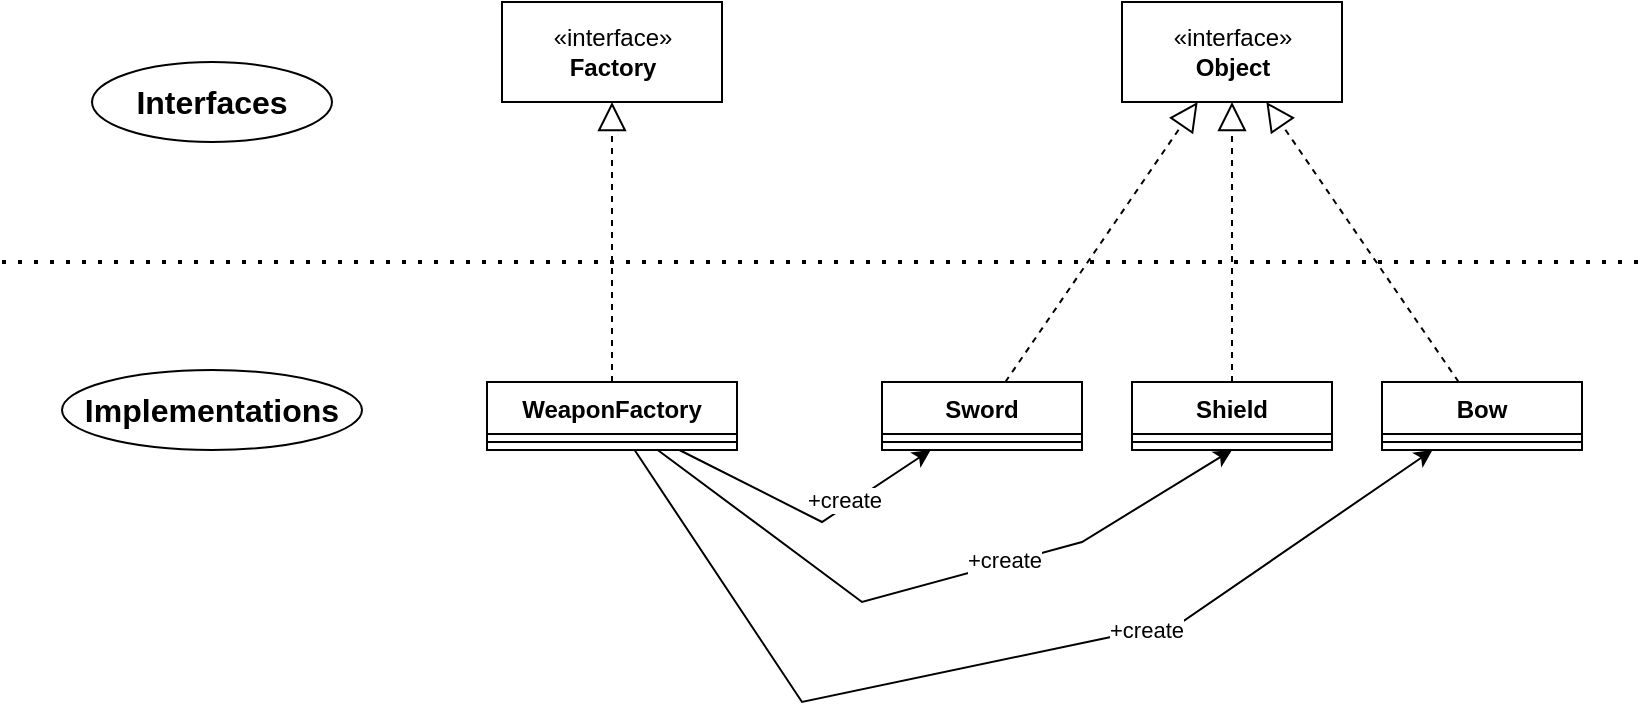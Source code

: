 <mxfile version="20.2.3" type="device"><diagram id="IjerkDl9wIT0MywEt3fA" name="Page-1"><mxGraphModel dx="1860" dy="1464" grid="1" gridSize="10" guides="1" tooltips="1" connect="1" arrows="1" fold="1" page="1" pageScale="1" pageWidth="850" pageHeight="1100" math="0" shadow="0"><root><mxCell id="0"/><mxCell id="1" parent="0"/><mxCell id="iYPkDnquResetyTcYKrR-1" value="«interface»&lt;br&gt;&lt;b&gt;Factory&lt;/b&gt;" style="html=1;" vertex="1" parent="1"><mxGeometry x="220" y="260" width="110" height="50" as="geometry"/></mxCell><mxCell id="iYPkDnquResetyTcYKrR-2" value="«interface»&lt;br&gt;&lt;b&gt;Object&lt;/b&gt;" style="html=1;" vertex="1" parent="1"><mxGeometry x="530" y="260" width="110" height="50" as="geometry"/></mxCell><mxCell id="iYPkDnquResetyTcYKrR-3" value="WeaponFactory" style="swimlane;fontStyle=1;align=center;verticalAlign=top;childLayout=stackLayout;horizontal=1;startSize=26;horizontalStack=0;resizeParent=1;resizeParentMax=0;resizeLast=0;collapsible=1;marginBottom=0;" vertex="1" parent="1"><mxGeometry x="212.5" y="450" width="125" height="34" as="geometry"/></mxCell><mxCell id="iYPkDnquResetyTcYKrR-5" value="" style="line;strokeWidth=1;fillColor=none;align=left;verticalAlign=middle;spacingTop=-1;spacingLeft=3;spacingRight=3;rotatable=0;labelPosition=right;points=[];portConstraint=eastwest;" vertex="1" parent="iYPkDnquResetyTcYKrR-3"><mxGeometry y="26" width="125" height="8" as="geometry"/></mxCell><mxCell id="iYPkDnquResetyTcYKrR-7" value="Sword" style="swimlane;fontStyle=1;align=center;verticalAlign=top;childLayout=stackLayout;horizontal=1;startSize=26;horizontalStack=0;resizeParent=1;resizeParentMax=0;resizeLast=0;collapsible=1;marginBottom=0;" vertex="1" parent="1"><mxGeometry x="410" y="450" width="100" height="34" as="geometry"/></mxCell><mxCell id="iYPkDnquResetyTcYKrR-8" value="" style="line;strokeWidth=1;fillColor=none;align=left;verticalAlign=middle;spacingTop=-1;spacingLeft=3;spacingRight=3;rotatable=0;labelPosition=right;points=[];portConstraint=eastwest;" vertex="1" parent="iYPkDnquResetyTcYKrR-7"><mxGeometry y="26" width="100" height="8" as="geometry"/></mxCell><mxCell id="iYPkDnquResetyTcYKrR-9" value="Shield" style="swimlane;fontStyle=1;align=center;verticalAlign=top;childLayout=stackLayout;horizontal=1;startSize=26;horizontalStack=0;resizeParent=1;resizeParentMax=0;resizeLast=0;collapsible=1;marginBottom=0;" vertex="1" parent="1"><mxGeometry x="535" y="450" width="100" height="34" as="geometry"/></mxCell><mxCell id="iYPkDnquResetyTcYKrR-10" value="" style="line;strokeWidth=1;fillColor=none;align=left;verticalAlign=middle;spacingTop=-1;spacingLeft=3;spacingRight=3;rotatable=0;labelPosition=right;points=[];portConstraint=eastwest;" vertex="1" parent="iYPkDnquResetyTcYKrR-9"><mxGeometry y="26" width="100" height="8" as="geometry"/></mxCell><mxCell id="iYPkDnquResetyTcYKrR-11" value="Bow" style="swimlane;fontStyle=1;align=center;verticalAlign=top;childLayout=stackLayout;horizontal=1;startSize=26;horizontalStack=0;resizeParent=1;resizeParentMax=0;resizeLast=0;collapsible=1;marginBottom=0;" vertex="1" parent="1"><mxGeometry x="660" y="450" width="100" height="34" as="geometry"/></mxCell><mxCell id="iYPkDnquResetyTcYKrR-12" value="" style="line;strokeWidth=1;fillColor=none;align=left;verticalAlign=middle;spacingTop=-1;spacingLeft=3;spacingRight=3;rotatable=0;labelPosition=right;points=[];portConstraint=eastwest;" vertex="1" parent="iYPkDnquResetyTcYKrR-11"><mxGeometry y="26" width="100" height="8" as="geometry"/></mxCell><mxCell id="iYPkDnquResetyTcYKrR-14" value="" style="endArrow=block;dashed=1;endFill=0;endSize=12;html=1;rounded=0;" edge="1" parent="1" source="iYPkDnquResetyTcYKrR-3" target="iYPkDnquResetyTcYKrR-1"><mxGeometry width="160" relative="1" as="geometry"><mxPoint x="340" y="740" as="sourcePoint"/><mxPoint x="500" y="740" as="targetPoint"/></mxGeometry></mxCell><mxCell id="iYPkDnquResetyTcYKrR-15" value="" style="endArrow=block;dashed=1;endFill=0;endSize=12;html=1;rounded=0;" edge="1" parent="1" source="iYPkDnquResetyTcYKrR-9" target="iYPkDnquResetyTcYKrR-2"><mxGeometry width="160" relative="1" as="geometry"><mxPoint x="285" y="460" as="sourcePoint"/><mxPoint x="285" y="320" as="targetPoint"/></mxGeometry></mxCell><mxCell id="iYPkDnquResetyTcYKrR-16" value="" style="endArrow=block;dashed=1;endFill=0;endSize=12;html=1;rounded=0;" edge="1" parent="1" source="iYPkDnquResetyTcYKrR-11" target="iYPkDnquResetyTcYKrR-2"><mxGeometry width="160" relative="1" as="geometry"><mxPoint x="595" y="460" as="sourcePoint"/><mxPoint x="595" y="320" as="targetPoint"/></mxGeometry></mxCell><mxCell id="iYPkDnquResetyTcYKrR-17" value="" style="endArrow=block;dashed=1;endFill=0;endSize=12;html=1;rounded=0;" edge="1" parent="1" source="iYPkDnquResetyTcYKrR-7" target="iYPkDnquResetyTcYKrR-2"><mxGeometry width="160" relative="1" as="geometry"><mxPoint x="708.324" y="460" as="sourcePoint"/><mxPoint x="612.17" y="320" as="targetPoint"/></mxGeometry></mxCell><mxCell id="iYPkDnquResetyTcYKrR-20" value="" style="endArrow=classic;html=1;rounded=0;" edge="1" parent="1" source="iYPkDnquResetyTcYKrR-3" target="iYPkDnquResetyTcYKrR-7"><mxGeometry width="50" height="50" relative="1" as="geometry"><mxPoint x="400" y="770" as="sourcePoint"/><mxPoint x="450" y="720" as="targetPoint"/><Array as="points"><mxPoint x="380" y="520"/></Array></mxGeometry></mxCell><mxCell id="iYPkDnquResetyTcYKrR-23" value="+create" style="edgeLabel;html=1;align=center;verticalAlign=middle;resizable=0;points=[];" vertex="1" connectable="0" parent="iYPkDnquResetyTcYKrR-20"><mxGeometry x="0.312" y="3" relative="1" as="geometry"><mxPoint as="offset"/></mxGeometry></mxCell><mxCell id="iYPkDnquResetyTcYKrR-21" value="" style="endArrow=classic;html=1;rounded=0;entryX=0.5;entryY=1;entryDx=0;entryDy=0;" edge="1" parent="1" source="iYPkDnquResetyTcYKrR-3" target="iYPkDnquResetyTcYKrR-9"><mxGeometry width="50" height="50" relative="1" as="geometry"><mxPoint x="318.679" y="494" as="sourcePoint"/><mxPoint x="444.34" y="494" as="targetPoint"/><Array as="points"><mxPoint x="400" y="560"/><mxPoint x="510" y="530"/></Array></mxGeometry></mxCell><mxCell id="iYPkDnquResetyTcYKrR-24" value="+create" style="edgeLabel;html=1;align=center;verticalAlign=middle;resizable=0;points=[];" vertex="1" connectable="0" parent="iYPkDnquResetyTcYKrR-21"><mxGeometry x="0.223" y="2" relative="1" as="geometry"><mxPoint as="offset"/></mxGeometry></mxCell><mxCell id="iYPkDnquResetyTcYKrR-22" value="" style="endArrow=classic;html=1;rounded=0;" edge="1" parent="1" source="iYPkDnquResetyTcYKrR-3" target="iYPkDnquResetyTcYKrR-11"><mxGeometry width="50" height="50" relative="1" as="geometry"><mxPoint x="307.849" y="494" as="sourcePoint"/><mxPoint x="595" y="494" as="targetPoint"/><Array as="points"><mxPoint x="370" y="610"/><mxPoint x="560" y="570"/></Array></mxGeometry></mxCell><mxCell id="iYPkDnquResetyTcYKrR-25" value="+create" style="edgeLabel;html=1;align=center;verticalAlign=middle;resizable=0;points=[];" vertex="1" connectable="0" parent="iYPkDnquResetyTcYKrR-22"><mxGeometry x="0.315" relative="1" as="geometry"><mxPoint as="offset"/></mxGeometry></mxCell><mxCell id="iYPkDnquResetyTcYKrR-27" value="" style="endArrow=none;dashed=1;html=1;dashPattern=1 3;strokeWidth=2;rounded=0;" edge="1" parent="1"><mxGeometry width="50" height="50" relative="1" as="geometry"><mxPoint x="-30" y="390" as="sourcePoint"/><mxPoint x="790" y="390" as="targetPoint"/></mxGeometry></mxCell><mxCell id="iYPkDnquResetyTcYKrR-28" value="&lt;b&gt;&lt;font style=&quot;font-size: 16px;&quot;&gt;Interfaces&lt;/font&gt;&lt;/b&gt;" style="ellipse;whiteSpace=wrap;html=1;" vertex="1" parent="1"><mxGeometry x="15" y="290" width="120" height="40" as="geometry"/></mxCell><mxCell id="iYPkDnquResetyTcYKrR-29" value="&lt;b&gt;&lt;font style=&quot;font-size: 16px;&quot;&gt;Implementations&lt;/font&gt;&lt;/b&gt;" style="ellipse;whiteSpace=wrap;html=1;" vertex="1" parent="1"><mxGeometry y="444" width="150" height="40" as="geometry"/></mxCell></root></mxGraphModel></diagram></mxfile>